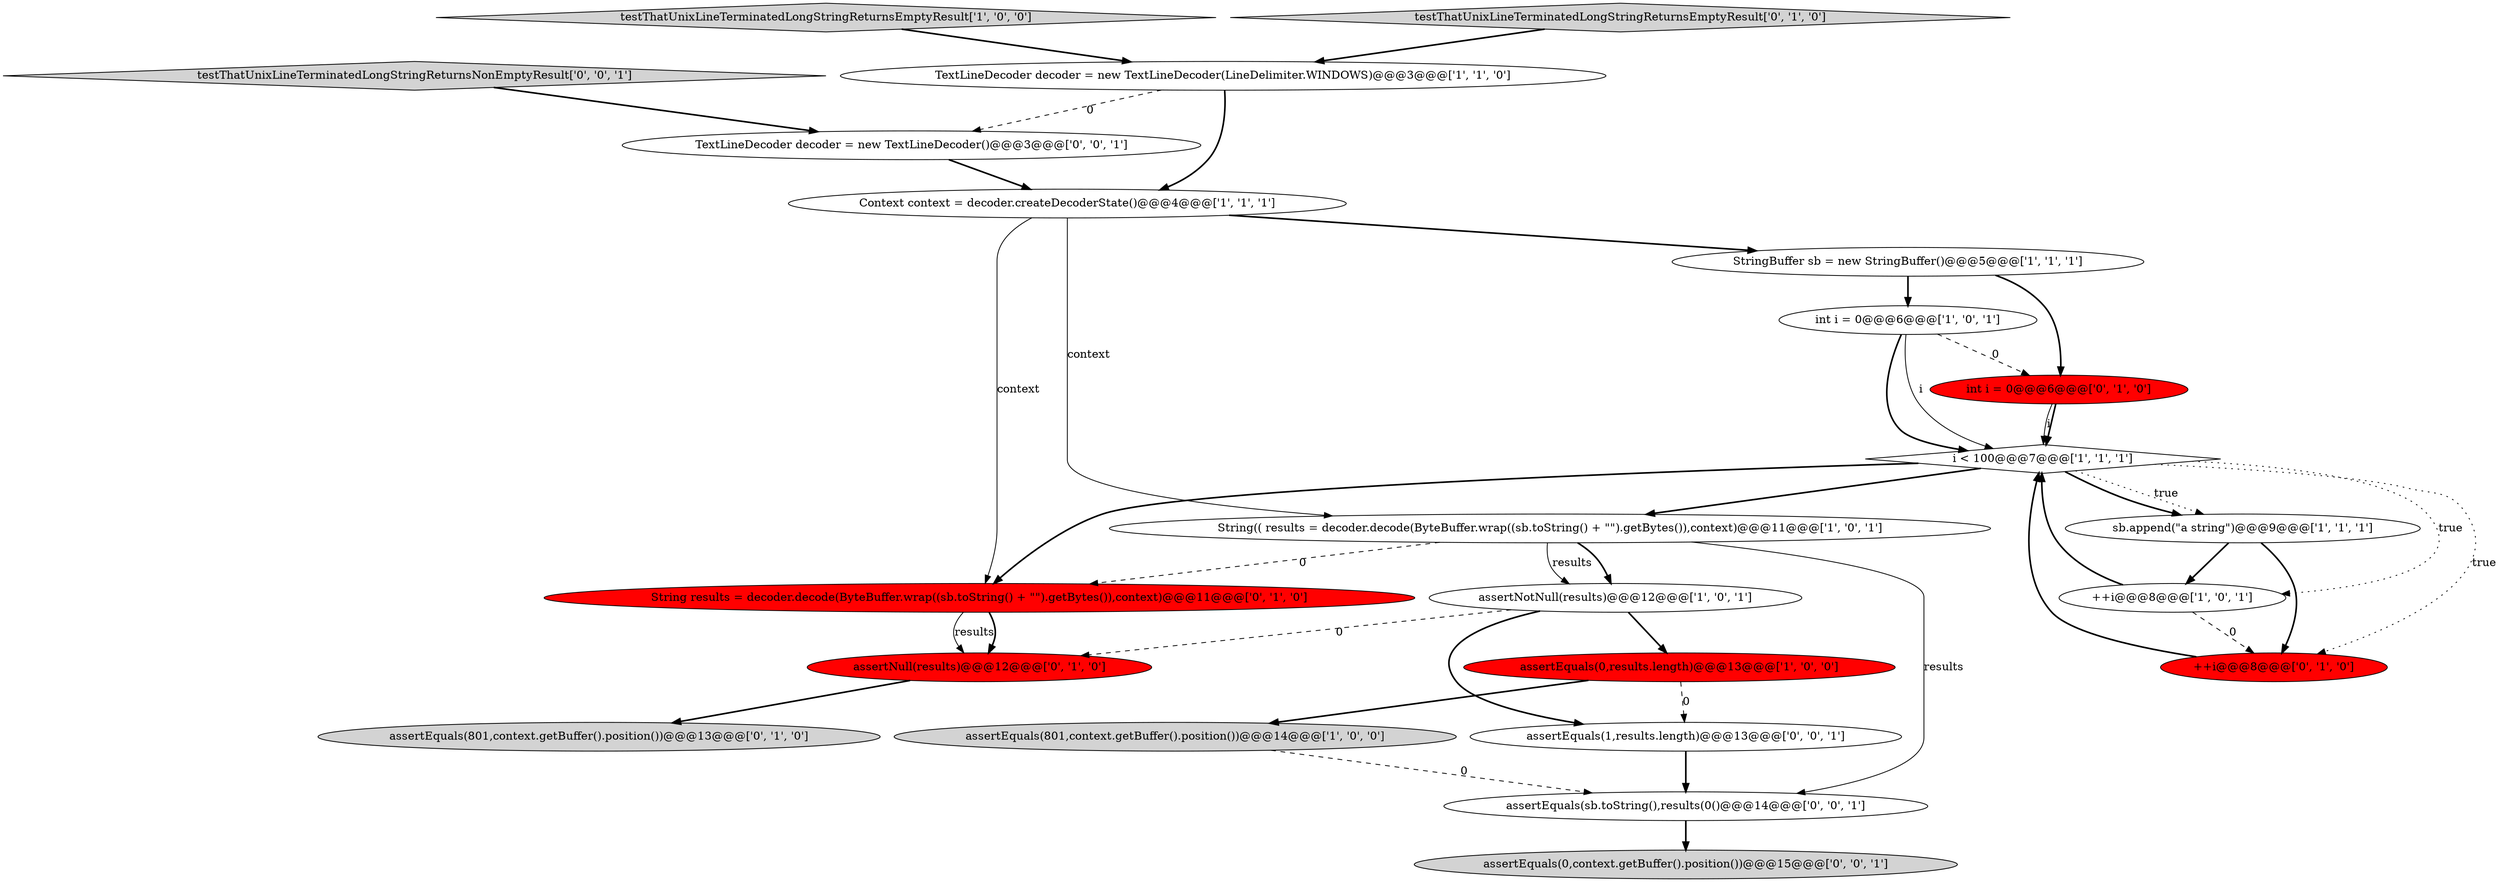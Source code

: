 digraph {
14 [style = filled, label = "String results = decoder.decode(ByteBuffer.wrap((sb.toString() + \"\").getBytes()),context)@@@11@@@['0', '1', '0']", fillcolor = red, shape = ellipse image = "AAA1AAABBB2BBB"];
17 [style = filled, label = "assertNull(results)@@@12@@@['0', '1', '0']", fillcolor = red, shape = ellipse image = "AAA1AAABBB2BBB"];
15 [style = filled, label = "++i@@@8@@@['0', '1', '0']", fillcolor = red, shape = ellipse image = "AAA1AAABBB2BBB"];
16 [style = filled, label = "assertEquals(801,context.getBuffer().position())@@@13@@@['0', '1', '0']", fillcolor = lightgray, shape = ellipse image = "AAA0AAABBB2BBB"];
3 [style = filled, label = "assertNotNull(results)@@@12@@@['1', '0', '1']", fillcolor = white, shape = ellipse image = "AAA0AAABBB1BBB"];
2 [style = filled, label = "Context context = decoder.createDecoderState()@@@4@@@['1', '1', '1']", fillcolor = white, shape = ellipse image = "AAA0AAABBB1BBB"];
10 [style = filled, label = "String(( results = decoder.decode(ByteBuffer.wrap((sb.toString() + \"\").getBytes()),context)@@@11@@@['1', '0', '1']", fillcolor = white, shape = ellipse image = "AAA0AAABBB1BBB"];
18 [style = filled, label = "assertEquals(sb.toString(),results(0()@@@14@@@['0', '0', '1']", fillcolor = white, shape = ellipse image = "AAA0AAABBB3BBB"];
19 [style = filled, label = "assertEquals(0,context.getBuffer().position())@@@15@@@['0', '0', '1']", fillcolor = lightgray, shape = ellipse image = "AAA0AAABBB3BBB"];
11 [style = filled, label = "assertEquals(0,results.length)@@@13@@@['1', '0', '0']", fillcolor = red, shape = ellipse image = "AAA1AAABBB1BBB"];
13 [style = filled, label = "int i = 0@@@6@@@['0', '1', '0']", fillcolor = red, shape = ellipse image = "AAA1AAABBB2BBB"];
8 [style = filled, label = "sb.append(\"a string\")@@@9@@@['1', '1', '1']", fillcolor = white, shape = ellipse image = "AAA0AAABBB1BBB"];
4 [style = filled, label = "int i = 0@@@6@@@['1', '0', '1']", fillcolor = white, shape = ellipse image = "AAA0AAABBB1BBB"];
9 [style = filled, label = "++i@@@8@@@['1', '0', '1']", fillcolor = white, shape = ellipse image = "AAA0AAABBB1BBB"];
1 [style = filled, label = "StringBuffer sb = new StringBuffer()@@@5@@@['1', '1', '1']", fillcolor = white, shape = ellipse image = "AAA0AAABBB1BBB"];
21 [style = filled, label = "TextLineDecoder decoder = new TextLineDecoder()@@@3@@@['0', '0', '1']", fillcolor = white, shape = ellipse image = "AAA0AAABBB3BBB"];
5 [style = filled, label = "testThatUnixLineTerminatedLongStringReturnsEmptyResult['1', '0', '0']", fillcolor = lightgray, shape = diamond image = "AAA0AAABBB1BBB"];
20 [style = filled, label = "testThatUnixLineTerminatedLongStringReturnsNonEmptyResult['0', '0', '1']", fillcolor = lightgray, shape = diamond image = "AAA0AAABBB3BBB"];
22 [style = filled, label = "assertEquals(1,results.length)@@@13@@@['0', '0', '1']", fillcolor = white, shape = ellipse image = "AAA0AAABBB3BBB"];
0 [style = filled, label = "i < 100@@@7@@@['1', '1', '1']", fillcolor = white, shape = diamond image = "AAA0AAABBB1BBB"];
6 [style = filled, label = "assertEquals(801,context.getBuffer().position())@@@14@@@['1', '0', '0']", fillcolor = lightgray, shape = ellipse image = "AAA0AAABBB1BBB"];
7 [style = filled, label = "TextLineDecoder decoder = new TextLineDecoder(LineDelimiter.WINDOWS)@@@3@@@['1', '1', '0']", fillcolor = white, shape = ellipse image = "AAA0AAABBB1BBB"];
12 [style = filled, label = "testThatUnixLineTerminatedLongStringReturnsEmptyResult['0', '1', '0']", fillcolor = lightgray, shape = diamond image = "AAA0AAABBB2BBB"];
13->0 [style = solid, label="i"];
1->4 [style = bold, label=""];
7->21 [style = dashed, label="0"];
3->17 [style = dashed, label="0"];
8->15 [style = bold, label=""];
9->0 [style = bold, label=""];
2->1 [style = bold, label=""];
10->18 [style = solid, label="results"];
0->15 [style = dotted, label="true"];
11->6 [style = bold, label=""];
11->22 [style = dashed, label="0"];
3->11 [style = bold, label=""];
18->19 [style = bold, label=""];
14->17 [style = solid, label="results"];
10->3 [style = bold, label=""];
14->17 [style = bold, label=""];
3->22 [style = bold, label=""];
1->13 [style = bold, label=""];
12->7 [style = bold, label=""];
4->0 [style = bold, label=""];
21->2 [style = bold, label=""];
6->18 [style = dashed, label="0"];
20->21 [style = bold, label=""];
0->8 [style = dotted, label="true"];
10->3 [style = solid, label="results"];
0->10 [style = bold, label=""];
0->14 [style = bold, label=""];
22->18 [style = bold, label=""];
9->15 [style = dashed, label="0"];
7->2 [style = bold, label=""];
15->0 [style = bold, label=""];
0->8 [style = bold, label=""];
8->9 [style = bold, label=""];
5->7 [style = bold, label=""];
4->0 [style = solid, label="i"];
4->13 [style = dashed, label="0"];
0->9 [style = dotted, label="true"];
2->10 [style = solid, label="context"];
2->14 [style = solid, label="context"];
10->14 [style = dashed, label="0"];
17->16 [style = bold, label=""];
13->0 [style = bold, label=""];
}
